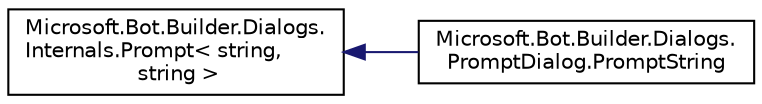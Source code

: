 digraph "Graphical Class Hierarchy"
{
  edge [fontname="Helvetica",fontsize="10",labelfontname="Helvetica",labelfontsize="10"];
  node [fontname="Helvetica",fontsize="10",shape=record];
  rankdir="LR";
  Node1 [label="Microsoft.Bot.Builder.Dialogs.\lInternals.Prompt\< string,\l string \>",height=0.2,width=0.4,color="black", fillcolor="white", style="filled",URL="$d7/d1c/class_microsoft_1_1_bot_1_1_builder_1_1_dialogs_1_1_internals_1_1_prompt.html"];
  Node1 -> Node2 [dir="back",color="midnightblue",fontsize="10",style="solid",fontname="Helvetica"];
  Node2 [label="Microsoft.Bot.Builder.Dialogs.\lPromptDialog.PromptString",height=0.2,width=0.4,color="black", fillcolor="white", style="filled",URL="$d3/d39/class_microsoft_1_1_bot_1_1_builder_1_1_dialogs_1_1_prompt_dialog_1_1_prompt_string.html",tooltip="Prompt for a text string. "];
}

